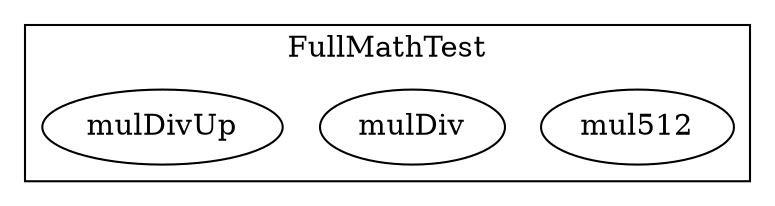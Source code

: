 strict digraph {
subgraph cluster_6600_FullMathTest {
label = "FullMathTest"
"6600_mul512" [label="mul512"]
"6600_mulDiv" [label="mulDiv"]
"6600_mulDivUp" [label="mulDivUp"]
}subgraph cluster_solidity {
label = "[Solidity]"
}
}
